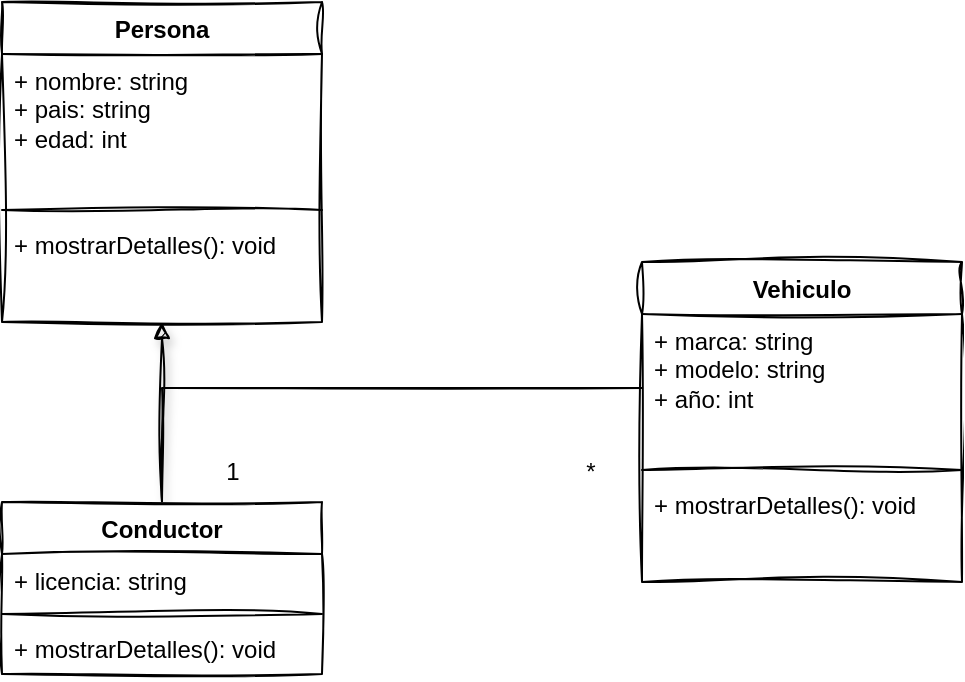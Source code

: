 <mxfile version="27.0.1">
  <diagram name="Página-1" id="zCLF81ApC3B0JVWxOouf">
    <mxGraphModel dx="862" dy="447" grid="1" gridSize="10" guides="1" tooltips="1" connect="1" arrows="1" fold="1" page="1" pageScale="1" pageWidth="827" pageHeight="1169" math="0" shadow="0">
      <root>
        <mxCell id="0" />
        <mxCell id="1" parent="0" />
        <mxCell id="JEpZlckpL0EZ6C0Cw4au-1" value="Persona" style="swimlane;fontStyle=1;align=center;verticalAlign=top;childLayout=stackLayout;horizontal=1;startSize=26;horizontalStack=0;resizeParent=1;resizeParentMax=0;resizeLast=0;collapsible=1;marginBottom=0;whiteSpace=wrap;html=1;sketch=1;curveFitting=1;jiggle=2;" parent="1" vertex="1">
          <mxGeometry x="120" y="60" width="160" height="160" as="geometry" />
        </mxCell>
        <mxCell id="JEpZlckpL0EZ6C0Cw4au-2" value="+ nombre: string&lt;div&gt;+ pais: string&lt;/div&gt;&lt;div&gt;+ edad: int&lt;/div&gt;" style="text;strokeColor=none;fillColor=none;align=left;verticalAlign=top;spacingLeft=4;spacingRight=4;overflow=hidden;rotatable=0;points=[[0,0.5],[1,0.5]];portConstraint=eastwest;whiteSpace=wrap;html=1;sketch=1;curveFitting=1;jiggle=2;" parent="JEpZlckpL0EZ6C0Cw4au-1" vertex="1">
          <mxGeometry y="26" width="160" height="74" as="geometry" />
        </mxCell>
        <mxCell id="JEpZlckpL0EZ6C0Cw4au-3" value="" style="line;strokeWidth=1;fillColor=none;align=left;verticalAlign=middle;spacingTop=-1;spacingLeft=3;spacingRight=3;rotatable=0;labelPosition=right;points=[];portConstraint=eastwest;strokeColor=inherit;sketch=1;curveFitting=1;jiggle=2;" parent="JEpZlckpL0EZ6C0Cw4au-1" vertex="1">
          <mxGeometry y="100" width="160" height="8" as="geometry" />
        </mxCell>
        <mxCell id="JEpZlckpL0EZ6C0Cw4au-4" value="+ mostrarDetalles(): void" style="text;strokeColor=none;fillColor=none;align=left;verticalAlign=top;spacingLeft=4;spacingRight=4;overflow=hidden;rotatable=0;points=[[0,0.5],[1,0.5]];portConstraint=eastwest;whiteSpace=wrap;html=1;sketch=1;curveFitting=1;jiggle=2;" parent="JEpZlckpL0EZ6C0Cw4au-1" vertex="1">
          <mxGeometry y="108" width="160" height="52" as="geometry" />
        </mxCell>
        <mxCell id="JEpZlckpL0EZ6C0Cw4au-17" style="edgeStyle=orthogonalEdgeStyle;rounded=0;orthogonalLoop=1;jettySize=auto;html=1;exitX=0.5;exitY=0;exitDx=0;exitDy=0;shadow=1;endArrow=block;endFill=1;sketch=1;curveFitting=1;jiggle=2;" parent="1" source="JEpZlckpL0EZ6C0Cw4au-5" target="JEpZlckpL0EZ6C0Cw4au-1" edge="1">
          <mxGeometry relative="1" as="geometry" />
        </mxCell>
        <mxCell id="JEpZlckpL0EZ6C0Cw4au-19" style="edgeStyle=orthogonalEdgeStyle;rounded=0;orthogonalLoop=1;jettySize=auto;html=1;exitX=0.5;exitY=0;exitDx=0;exitDy=0;endArrow=none;startFill=0;sketch=1;curveFitting=1;jiggle=2;" parent="1" source="JEpZlckpL0EZ6C0Cw4au-5" target="JEpZlckpL0EZ6C0Cw4au-14" edge="1">
          <mxGeometry relative="1" as="geometry" />
        </mxCell>
        <mxCell id="JEpZlckpL0EZ6C0Cw4au-5" value="Conductor" style="swimlane;fontStyle=1;align=center;verticalAlign=top;childLayout=stackLayout;horizontal=1;startSize=26;horizontalStack=0;resizeParent=1;resizeParentMax=0;resizeLast=0;collapsible=1;marginBottom=0;whiteSpace=wrap;html=1;sketch=1;curveFitting=1;jiggle=2;" parent="1" vertex="1">
          <mxGeometry x="120" y="310" width="160" height="86" as="geometry" />
        </mxCell>
        <mxCell id="JEpZlckpL0EZ6C0Cw4au-6" value="+ licencia: string" style="text;strokeColor=none;fillColor=none;align=left;verticalAlign=top;spacingLeft=4;spacingRight=4;overflow=hidden;rotatable=0;points=[[0,0.5],[1,0.5]];portConstraint=eastwest;whiteSpace=wrap;html=1;sketch=1;curveFitting=1;jiggle=2;" parent="JEpZlckpL0EZ6C0Cw4au-5" vertex="1">
          <mxGeometry y="26" width="160" height="26" as="geometry" />
        </mxCell>
        <mxCell id="JEpZlckpL0EZ6C0Cw4au-7" value="" style="line;strokeWidth=1;fillColor=none;align=left;verticalAlign=middle;spacingTop=-1;spacingLeft=3;spacingRight=3;rotatable=0;labelPosition=right;points=[];portConstraint=eastwest;strokeColor=inherit;sketch=1;curveFitting=1;jiggle=2;" parent="JEpZlckpL0EZ6C0Cw4au-5" vertex="1">
          <mxGeometry y="52" width="160" height="8" as="geometry" />
        </mxCell>
        <mxCell id="JEpZlckpL0EZ6C0Cw4au-8" value="+ mostrarDetalles(): void" style="text;strokeColor=none;fillColor=none;align=left;verticalAlign=top;spacingLeft=4;spacingRight=4;overflow=hidden;rotatable=0;points=[[0,0.5],[1,0.5]];portConstraint=eastwest;whiteSpace=wrap;html=1;sketch=1;curveFitting=1;jiggle=2;" parent="JEpZlckpL0EZ6C0Cw4au-5" vertex="1">
          <mxGeometry y="60" width="160" height="26" as="geometry" />
        </mxCell>
        <mxCell id="JEpZlckpL0EZ6C0Cw4au-13" value="Vehiculo" style="swimlane;fontStyle=1;align=center;verticalAlign=top;childLayout=stackLayout;horizontal=1;startSize=26;horizontalStack=0;resizeParent=1;resizeParentMax=0;resizeLast=0;collapsible=1;marginBottom=0;whiteSpace=wrap;html=1;sketch=1;curveFitting=1;jiggle=2;" parent="1" vertex="1">
          <mxGeometry x="440" y="190" width="160" height="160" as="geometry" />
        </mxCell>
        <mxCell id="JEpZlckpL0EZ6C0Cw4au-14" value="+ marca: string&lt;div&gt;+ modelo: string&lt;/div&gt;&lt;div&gt;+ año: int&lt;/div&gt;" style="text;strokeColor=none;fillColor=none;align=left;verticalAlign=top;spacingLeft=4;spacingRight=4;overflow=hidden;rotatable=0;points=[[0,0.5],[1,0.5]];portConstraint=eastwest;whiteSpace=wrap;html=1;sketch=1;curveFitting=1;jiggle=2;" parent="JEpZlckpL0EZ6C0Cw4au-13" vertex="1">
          <mxGeometry y="26" width="160" height="74" as="geometry" />
        </mxCell>
        <mxCell id="JEpZlckpL0EZ6C0Cw4au-15" value="" style="line;strokeWidth=1;fillColor=none;align=left;verticalAlign=middle;spacingTop=-1;spacingLeft=3;spacingRight=3;rotatable=0;labelPosition=right;points=[];portConstraint=eastwest;strokeColor=inherit;sketch=1;curveFitting=1;jiggle=2;" parent="JEpZlckpL0EZ6C0Cw4au-13" vertex="1">
          <mxGeometry y="100" width="160" height="8" as="geometry" />
        </mxCell>
        <mxCell id="JEpZlckpL0EZ6C0Cw4au-16" value="+ mostrarDetalles(): void" style="text;strokeColor=none;fillColor=none;align=left;verticalAlign=top;spacingLeft=4;spacingRight=4;overflow=hidden;rotatable=0;points=[[0,0.5],[1,0.5]];portConstraint=eastwest;whiteSpace=wrap;html=1;sketch=1;curveFitting=1;jiggle=2;" parent="JEpZlckpL0EZ6C0Cw4au-13" vertex="1">
          <mxGeometry y="108" width="160" height="52" as="geometry" />
        </mxCell>
        <mxCell id="JEpZlckpL0EZ6C0Cw4au-20" value="1" style="text;html=1;align=center;verticalAlign=middle;resizable=0;points=[];autosize=1;strokeColor=none;fillColor=none;sketch=1;curveFitting=1;jiggle=2;" parent="1" vertex="1">
          <mxGeometry x="220" y="280" width="30" height="30" as="geometry" />
        </mxCell>
        <mxCell id="JEpZlckpL0EZ6C0Cw4au-21" value="*" style="text;html=1;align=center;verticalAlign=middle;resizable=0;points=[];autosize=1;strokeColor=none;fillColor=none;sketch=1;curveFitting=1;jiggle=2;" parent="1" vertex="1">
          <mxGeometry x="399" y="280" width="30" height="30" as="geometry" />
        </mxCell>
      </root>
    </mxGraphModel>
  </diagram>
</mxfile>
